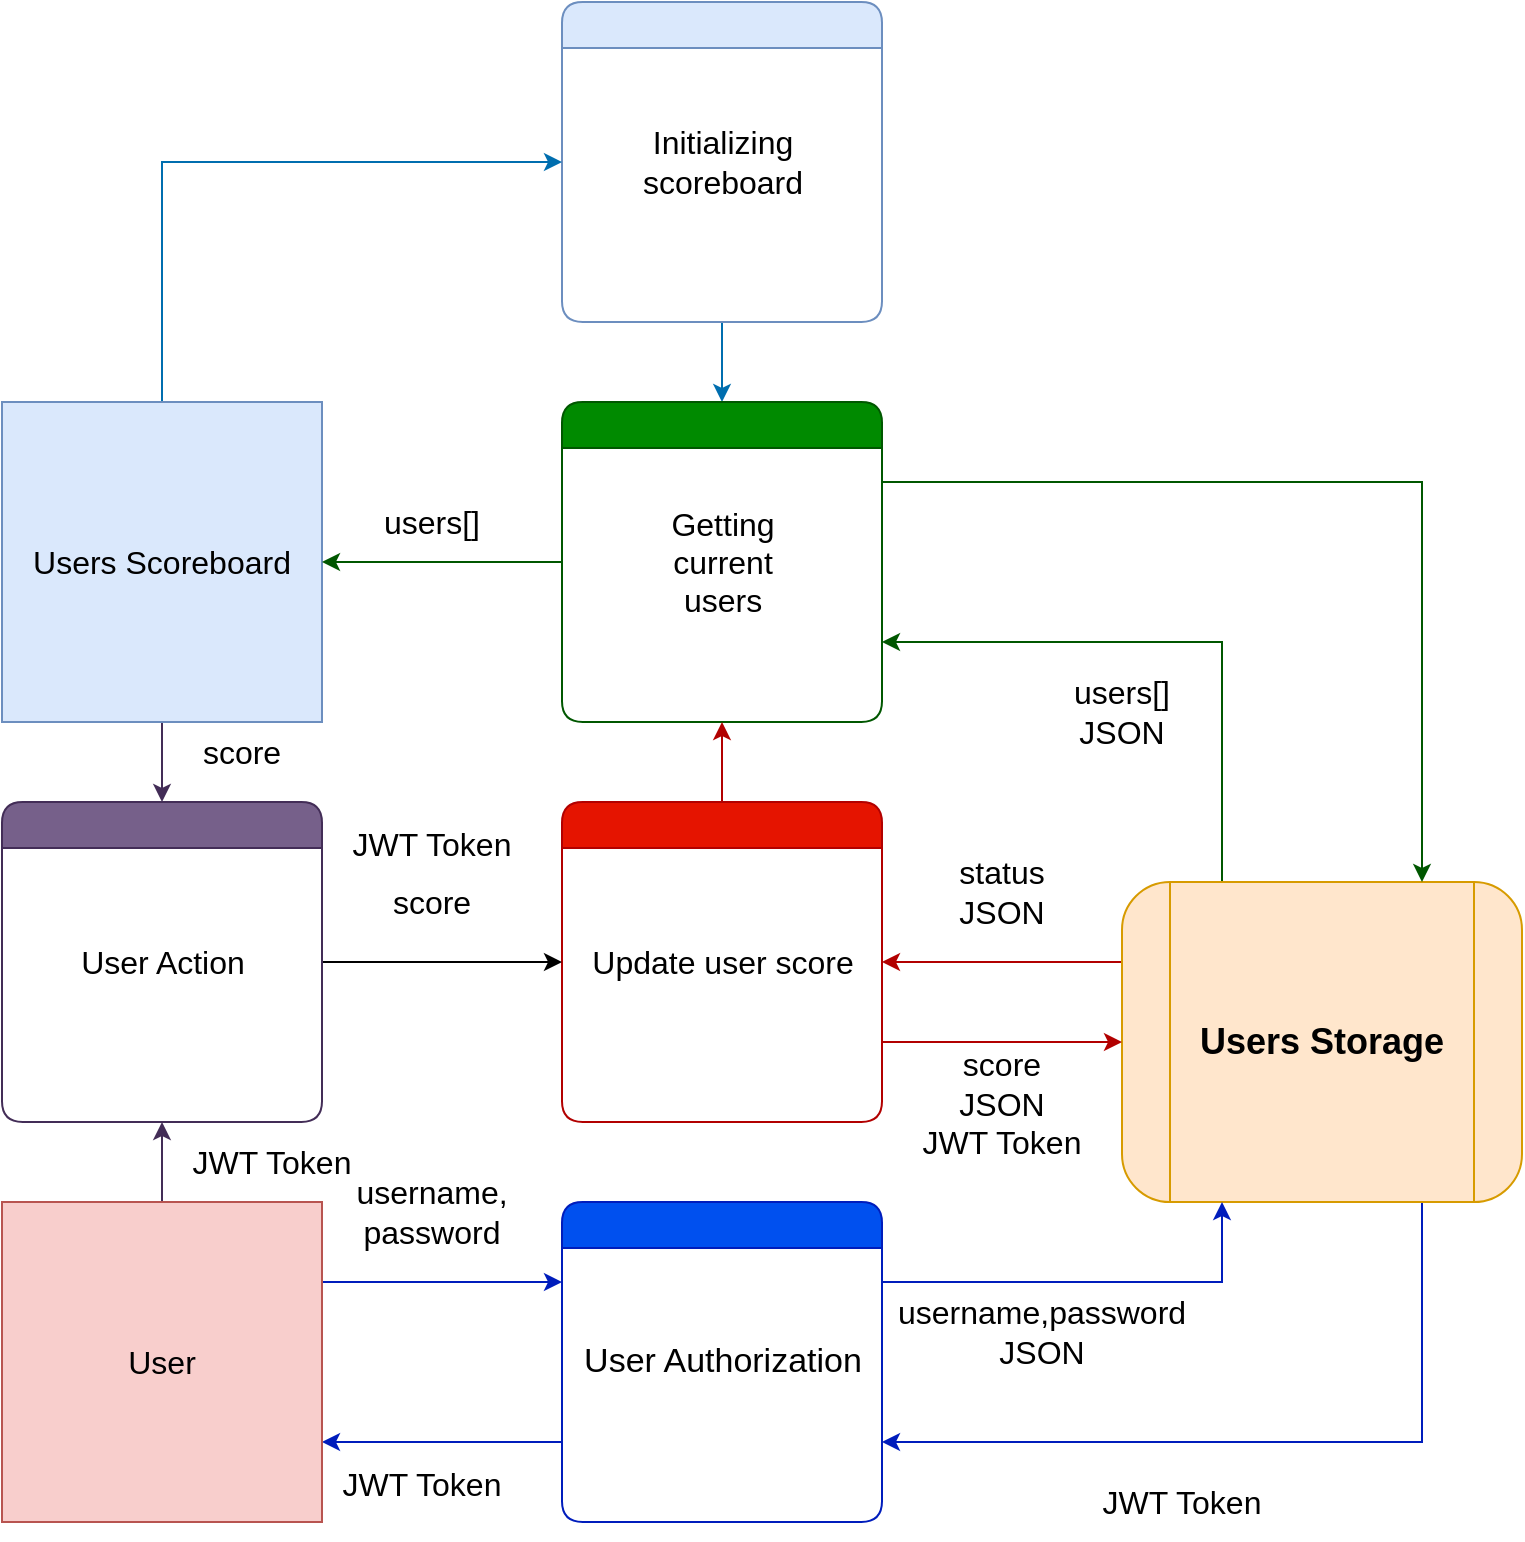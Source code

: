 <mxfile version="24.7.10">
  <diagram name="Page-1" id="5d7acffa-a066-3a61-03fe-96351882024d">
    <mxGraphModel dx="1500" dy="1657" grid="1" gridSize="10" guides="1" tooltips="1" connect="1" arrows="1" fold="1" page="1" pageScale="1" pageWidth="1100" pageHeight="850" background="#ffffff" math="0" shadow="0">
      <root>
        <mxCell id="0" />
        <mxCell id="1" parent="0" />
        <mxCell id="Yw48TBIQzWOFJsRHYw03-60" style="edgeStyle=orthogonalEdgeStyle;rounded=0;orthogonalLoop=1;jettySize=auto;html=1;exitX=0.75;exitY=1;exitDx=0;exitDy=0;entryX=1;entryY=0.75;entryDx=0;entryDy=0;fillColor=#0050ef;strokeColor=#001DBC;" edge="1" parent="1" source="Yw48TBIQzWOFJsRHYw03-13" target="Yw48TBIQzWOFJsRHYw03-16">
          <mxGeometry relative="1" as="geometry" />
        </mxCell>
        <mxCell id="Yw48TBIQzWOFJsRHYw03-68" style="edgeStyle=orthogonalEdgeStyle;rounded=0;orthogonalLoop=1;jettySize=auto;html=1;exitX=0;exitY=0.25;exitDx=0;exitDy=0;entryX=1;entryY=0.5;entryDx=0;entryDy=0;fillColor=#e51400;strokeColor=#B20000;" edge="1" parent="1" source="Yw48TBIQzWOFJsRHYw03-13" target="Yw48TBIQzWOFJsRHYw03-64">
          <mxGeometry relative="1" as="geometry" />
        </mxCell>
        <mxCell id="Yw48TBIQzWOFJsRHYw03-89" style="edgeStyle=orthogonalEdgeStyle;rounded=0;orthogonalLoop=1;jettySize=auto;html=1;exitX=0.25;exitY=0;exitDx=0;exitDy=0;entryX=1;entryY=0.75;entryDx=0;entryDy=0;fillColor=#008a00;strokeColor=#005700;" edge="1" parent="1" source="Yw48TBIQzWOFJsRHYw03-13" target="Yw48TBIQzWOFJsRHYw03-47">
          <mxGeometry relative="1" as="geometry" />
        </mxCell>
        <mxCell id="Yw48TBIQzWOFJsRHYw03-13" value="&lt;font style=&quot;font-size: 18px;&quot;&gt;Users Storage&lt;/font&gt;" style="shape=process;whiteSpace=wrap;html=1;backgroundOutline=1;fontStyle=1;startSize=23;rounded=1;fillColor=#ffe6cc;strokeColor=#d79b00;" vertex="1" parent="1">
          <mxGeometry x="600" y="400" width="200" height="160" as="geometry" />
        </mxCell>
        <mxCell id="Yw48TBIQzWOFJsRHYw03-15" value="&lt;span style=&quot;font-size: 16px;&quot;&gt;usern&lt;/span&gt;&lt;span style=&quot;background-color: initial; font-size: 16px;&quot;&gt;ame,password&lt;/span&gt;&lt;span style=&quot;color: rgba(0, 0, 0, 0); font-family: monospace; font-size: 0px; text-align: start; text-wrap: nowrap;&quot;&gt;%3CmxGraphModel%3E%3Croot%3E%3CmxCell%20id%3D%220%22%2F%3E%3CmxCell%20id%3D%221%22%20parent%3D%220%22%2F%3E%3CmxCell%20id%3D%222%22%20value%3D%22%26lt%3Bspan%20style%3D%26quot%3Bfont-size%3A%2016px%3B%26quot%3B%26gt%3Busern%26lt%3B%2Fspan%26gt%3B%26lt%3Bspan%20style%3D%26quot%3Bfont-size%3A%2016px%3B%20background-color%3A%20initial%3B%26quot%3B%26gt%3Bame%2C%20password%26lt%3B%2Fspan%26gt%3B%22%20style%3D%22text%3Bhtml%3D1%3Balign%3Dcenter%3BverticalAlign%3Dmiddle%3BwhiteSpace%3Dwrap%3Brounded%3D0%3B%22%20vertex%3D%221%22%20parent%3D%221%22%3E%3CmxGeometry%20x%3D%22500%22%20y%3D%22540%22%20width%3D%22100%22%20height%3D%2250%22%20as%3D%22geometry%22%2F%3E%3C%2FmxCell%3E%3C%2Froot%3E%3C%2FmxGraphModel%3E&lt;/span&gt;&lt;span style=&quot;font-size: 16px;&quot;&gt;&lt;br&gt;JSON&lt;/span&gt;" style="text;html=1;align=center;verticalAlign=middle;whiteSpace=wrap;rounded=0;" vertex="1" parent="1">
          <mxGeometry x="510" y="600" width="100" height="50" as="geometry" />
        </mxCell>
        <mxCell id="Yw48TBIQzWOFJsRHYw03-37" style="edgeStyle=orthogonalEdgeStyle;rounded=0;orthogonalLoop=1;jettySize=auto;html=1;exitX=0;exitY=0.75;exitDx=0;exitDy=0;entryX=1;entryY=0.75;entryDx=0;entryDy=0;fillColor=#0050ef;strokeColor=#001DBC;" edge="1" parent="1" source="Yw48TBIQzWOFJsRHYw03-16" target="Yw48TBIQzWOFJsRHYw03-35">
          <mxGeometry relative="1" as="geometry" />
        </mxCell>
        <mxCell id="Yw48TBIQzWOFJsRHYw03-59" style="edgeStyle=orthogonalEdgeStyle;rounded=0;orthogonalLoop=1;jettySize=auto;html=1;exitX=1;exitY=0.25;exitDx=0;exitDy=0;entryX=0.25;entryY=1;entryDx=0;entryDy=0;fillColor=#0050ef;strokeColor=#001DBC;" edge="1" parent="1" source="Yw48TBIQzWOFJsRHYw03-16" target="Yw48TBIQzWOFJsRHYw03-13">
          <mxGeometry relative="1" as="geometry" />
        </mxCell>
        <mxCell id="Yw48TBIQzWOFJsRHYw03-16" value="" style="swimlane;whiteSpace=wrap;html=1;rounded=1;fillColor=#0050ef;strokeColor=#001DBC;fontColor=#ffffff;" vertex="1" parent="1">
          <mxGeometry x="320" y="560" width="160" height="160" as="geometry" />
        </mxCell>
        <mxCell id="Yw48TBIQzWOFJsRHYw03-17" value="&lt;span style=&quot;font-size: 17px;&quot;&gt;User Authorization&lt;/span&gt;" style="text;html=1;align=center;verticalAlign=middle;resizable=0;points=[];autosize=1;" vertex="1" parent="Yw48TBIQzWOFJsRHYw03-16">
          <mxGeometry y="65" width="160" height="30" as="geometry" />
        </mxCell>
        <mxCell id="Yw48TBIQzWOFJsRHYw03-22" value="&lt;font style=&quot;font-size: 16px;&quot;&gt;JWT Token&lt;/font&gt;" style="text;html=1;align=center;verticalAlign=middle;whiteSpace=wrap;rounded=0;" vertex="1" parent="1">
          <mxGeometry x="585" y="690" width="90" height="39" as="geometry" />
        </mxCell>
        <mxCell id="Yw48TBIQzWOFJsRHYw03-93" style="edgeStyle=orthogonalEdgeStyle;rounded=0;orthogonalLoop=1;jettySize=auto;html=1;exitX=0.5;exitY=1;exitDx=0;exitDy=0;entryX=0.5;entryY=0;entryDx=0;entryDy=0;fillColor=#1ba1e2;strokeColor=#006EAF;" edge="1" parent="1" source="Yw48TBIQzWOFJsRHYw03-23" target="Yw48TBIQzWOFJsRHYw03-47">
          <mxGeometry relative="1" as="geometry" />
        </mxCell>
        <mxCell id="Yw48TBIQzWOFJsRHYw03-23" value="" style="swimlane;whiteSpace=wrap;html=1;rounded=1;fillColor=#dae8fc;strokeColor=#6c8ebf;" vertex="1" parent="1">
          <mxGeometry x="320" y="-40" width="160" height="160" as="geometry" />
        </mxCell>
        <mxCell id="Yw48TBIQzWOFJsRHYw03-24" value="&lt;span style=&quot;font-size: 16px;&quot;&gt;Initializing &lt;br style=&quot;font-size: 16px;&quot;&gt;scoreboard&lt;/span&gt;" style="text;html=1;align=center;verticalAlign=middle;resizable=0;points=[];autosize=1;fontSize=16;" vertex="1" parent="Yw48TBIQzWOFJsRHYw03-23">
          <mxGeometry x="30" y="55" width="100" height="50" as="geometry" />
        </mxCell>
        <mxCell id="Yw48TBIQzWOFJsRHYw03-90" style="edgeStyle=orthogonalEdgeStyle;rounded=0;orthogonalLoop=1;jettySize=auto;html=1;exitX=0.5;exitY=0;exitDx=0;exitDy=0;entryX=0;entryY=0.5;entryDx=0;entryDy=0;fontColor=#66B2FF;labelBackgroundColor=#66B2FF;fillColor=#1ba1e2;strokeColor=#006EAF;" edge="1" parent="1" source="Yw48TBIQzWOFJsRHYw03-29" target="Yw48TBIQzWOFJsRHYw03-23">
          <mxGeometry relative="1" as="geometry" />
        </mxCell>
        <mxCell id="Yw48TBIQzWOFJsRHYw03-101" style="edgeStyle=orthogonalEdgeStyle;rounded=0;orthogonalLoop=1;jettySize=auto;html=1;exitX=0.5;exitY=1;exitDx=0;exitDy=0;entryX=0.5;entryY=0;entryDx=0;entryDy=0;fillColor=#76608a;strokeColor=#432D57;" edge="1" parent="1" source="Yw48TBIQzWOFJsRHYw03-29" target="Yw48TBIQzWOFJsRHYw03-95">
          <mxGeometry relative="1" as="geometry" />
        </mxCell>
        <mxCell id="Yw48TBIQzWOFJsRHYw03-29" value="&lt;font style=&quot;font-size: 16px;&quot;&gt;Users Scoreboard&lt;/font&gt;" style="whiteSpace=wrap;html=1;aspect=fixed;fillColor=#dae8fc;strokeColor=#6c8ebf;" vertex="1" parent="1">
          <mxGeometry x="40" y="160" width="160" height="160" as="geometry" />
        </mxCell>
        <mxCell id="Yw48TBIQzWOFJsRHYw03-61" style="edgeStyle=orthogonalEdgeStyle;rounded=0;orthogonalLoop=1;jettySize=auto;html=1;exitX=1;exitY=0.25;exitDx=0;exitDy=0;entryX=0;entryY=0.25;entryDx=0;entryDy=0;fillColor=#0050ef;strokeColor=#001DBC;" edge="1" parent="1" source="Yw48TBIQzWOFJsRHYw03-35" target="Yw48TBIQzWOFJsRHYw03-16">
          <mxGeometry relative="1" as="geometry" />
        </mxCell>
        <mxCell id="Yw48TBIQzWOFJsRHYw03-102" style="edgeStyle=orthogonalEdgeStyle;rounded=0;orthogonalLoop=1;jettySize=auto;html=1;exitX=0.5;exitY=0;exitDx=0;exitDy=0;entryX=0.5;entryY=1;entryDx=0;entryDy=0;fillColor=#76608a;strokeColor=#432D57;" edge="1" parent="1" source="Yw48TBIQzWOFJsRHYw03-35" target="Yw48TBIQzWOFJsRHYw03-95">
          <mxGeometry relative="1" as="geometry" />
        </mxCell>
        <mxCell id="Yw48TBIQzWOFJsRHYw03-35" value="&lt;font style=&quot;font-size: 16px;&quot;&gt;User&lt;/font&gt;" style="whiteSpace=wrap;html=1;aspect=fixed;fillColor=#f8cecc;strokeColor=#b85450;" vertex="1" parent="1">
          <mxGeometry x="40" y="560" width="160" height="160" as="geometry" />
        </mxCell>
        <mxCell id="Yw48TBIQzWOFJsRHYw03-43" value="&lt;font style=&quot;font-size: 16px;&quot;&gt;JWT Token&lt;/font&gt;" style="text;html=1;align=center;verticalAlign=middle;whiteSpace=wrap;rounded=0;" vertex="1" parent="1">
          <mxGeometry x="205" y="681" width="90" height="39" as="geometry" />
        </mxCell>
        <mxCell id="Yw48TBIQzWOFJsRHYw03-87" style="edgeStyle=orthogonalEdgeStyle;rounded=0;orthogonalLoop=1;jettySize=auto;html=1;exitX=0;exitY=0.5;exitDx=0;exitDy=0;fillColor=#008a00;strokeColor=#005700;" edge="1" parent="1" source="Yw48TBIQzWOFJsRHYw03-47" target="Yw48TBIQzWOFJsRHYw03-29">
          <mxGeometry relative="1" as="geometry" />
        </mxCell>
        <mxCell id="Yw48TBIQzWOFJsRHYw03-88" style="edgeStyle=orthogonalEdgeStyle;rounded=0;orthogonalLoop=1;jettySize=auto;html=1;exitX=1;exitY=0.25;exitDx=0;exitDy=0;entryX=0.75;entryY=0;entryDx=0;entryDy=0;fillColor=#008a00;strokeColor=#005700;" edge="1" parent="1" source="Yw48TBIQzWOFJsRHYw03-47" target="Yw48TBIQzWOFJsRHYw03-13">
          <mxGeometry relative="1" as="geometry" />
        </mxCell>
        <mxCell id="Yw48TBIQzWOFJsRHYw03-47" value="" style="swimlane;whiteSpace=wrap;html=1;rounded=1;fillColor=#008a00;strokeColor=#005700;fontColor=#ffffff;" vertex="1" parent="1">
          <mxGeometry x="320" y="160" width="160" height="160" as="geometry" />
        </mxCell>
        <mxCell id="Yw48TBIQzWOFJsRHYw03-48" value="Getting&lt;br&gt;current&lt;br&gt;users" style="text;html=1;align=center;verticalAlign=middle;resizable=0;points=[];autosize=1;fontSize=16;" vertex="1" parent="Yw48TBIQzWOFJsRHYw03-47">
          <mxGeometry x="40" y="45" width="80" height="70" as="geometry" />
        </mxCell>
        <mxCell id="Yw48TBIQzWOFJsRHYw03-62" value="&lt;span style=&quot;font-size: 16px;&quot;&gt;usern&lt;/span&gt;&lt;span style=&quot;font-size: 16px; background-color: initial;&quot;&gt;ame, password&lt;/span&gt;" style="text;html=1;align=center;verticalAlign=middle;whiteSpace=wrap;rounded=0;" vertex="1" parent="1">
          <mxGeometry x="205" y="540" width="100" height="50" as="geometry" />
        </mxCell>
        <mxCell id="Yw48TBIQzWOFJsRHYw03-67" style="edgeStyle=orthogonalEdgeStyle;rounded=0;orthogonalLoop=1;jettySize=auto;html=1;exitX=1;exitY=0.75;exitDx=0;exitDy=0;entryX=0;entryY=0.5;entryDx=0;entryDy=0;fillColor=#e51400;strokeColor=#B20000;" edge="1" parent="1" source="Yw48TBIQzWOFJsRHYw03-64" target="Yw48TBIQzWOFJsRHYw03-13">
          <mxGeometry relative="1" as="geometry" />
        </mxCell>
        <mxCell id="Yw48TBIQzWOFJsRHYw03-100" style="edgeStyle=orthogonalEdgeStyle;rounded=0;orthogonalLoop=1;jettySize=auto;html=1;exitX=0.5;exitY=0;exitDx=0;exitDy=0;entryX=0.5;entryY=1;entryDx=0;entryDy=0;fillColor=#e51400;strokeColor=#B20000;" edge="1" parent="1" source="Yw48TBIQzWOFJsRHYw03-64" target="Yw48TBIQzWOFJsRHYw03-47">
          <mxGeometry relative="1" as="geometry" />
        </mxCell>
        <mxCell id="Yw48TBIQzWOFJsRHYw03-64" value="" style="swimlane;whiteSpace=wrap;html=1;rounded=1;fillColor=#e51400;strokeColor=#B20000;fontColor=#ffffff;" vertex="1" parent="1">
          <mxGeometry x="320" y="360" width="160" height="160" as="geometry" />
        </mxCell>
        <mxCell id="Yw48TBIQzWOFJsRHYw03-65" value="Update user score" style="text;html=1;align=center;verticalAlign=middle;resizable=0;points=[];autosize=1;fontSize=16;" vertex="1" parent="Yw48TBIQzWOFJsRHYw03-64">
          <mxGeometry x="5" y="65" width="150" height="30" as="geometry" />
        </mxCell>
        <mxCell id="Yw48TBIQzWOFJsRHYw03-72" value="&lt;font style=&quot;font-size: 16px;&quot;&gt;JWT Token&lt;/font&gt;" style="text;html=1;align=center;verticalAlign=middle;whiteSpace=wrap;rounded=0;" vertex="1" parent="1">
          <mxGeometry x="210" y="361" width="90" height="39" as="geometry" />
        </mxCell>
        <mxCell id="Yw48TBIQzWOFJsRHYw03-74" value="&lt;span style=&quot;font-size: 16px;&quot;&gt;score&lt;/span&gt;" style="text;html=1;align=center;verticalAlign=middle;whiteSpace=wrap;rounded=0;" vertex="1" parent="1">
          <mxGeometry x="225" y="395" width="60" height="30" as="geometry" />
        </mxCell>
        <mxCell id="Yw48TBIQzWOFJsRHYw03-75" value="&lt;font style=&quot;font-size: 16px;&quot;&gt;score&lt;br&gt;JSON&lt;/font&gt;" style="text;html=1;align=center;verticalAlign=middle;whiteSpace=wrap;rounded=0;" vertex="1" parent="1">
          <mxGeometry x="510" y="485.5" width="60" height="30" as="geometry" />
        </mxCell>
        <mxCell id="Yw48TBIQzWOFJsRHYw03-76" value="&lt;font style=&quot;font-size: 16px;&quot;&gt;JWT Token&lt;/font&gt;" style="text;html=1;align=center;verticalAlign=middle;whiteSpace=wrap;rounded=0;" vertex="1" parent="1">
          <mxGeometry x="495" y="510" width="90" height="39" as="geometry" />
        </mxCell>
        <mxCell id="Yw48TBIQzWOFJsRHYw03-91" value="&lt;font style=&quot;font-size: 16px;&quot;&gt;users[]&lt;/font&gt;" style="text;html=1;align=center;verticalAlign=middle;whiteSpace=wrap;rounded=0;" vertex="1" parent="1">
          <mxGeometry x="225" y="205" width="60" height="30" as="geometry" />
        </mxCell>
        <mxCell id="Yw48TBIQzWOFJsRHYw03-92" value="&lt;font style=&quot;font-size: 16px;&quot;&gt;users[]&lt;br&gt;JSON&lt;/font&gt;" style="text;html=1;align=center;verticalAlign=middle;whiteSpace=wrap;rounded=0;" vertex="1" parent="1">
          <mxGeometry x="570" y="300" width="60" height="30" as="geometry" />
        </mxCell>
        <mxCell id="Yw48TBIQzWOFJsRHYw03-94" value="&lt;font style=&quot;font-size: 16px;&quot;&gt;status&lt;br&gt;JSON&lt;/font&gt;" style="text;html=1;align=center;verticalAlign=middle;whiteSpace=wrap;rounded=0;" vertex="1" parent="1">
          <mxGeometry x="510" y="390" width="60" height="30" as="geometry" />
        </mxCell>
        <mxCell id="Yw48TBIQzWOFJsRHYw03-99" style="edgeStyle=orthogonalEdgeStyle;rounded=0;orthogonalLoop=1;jettySize=auto;html=1;exitX=1;exitY=0.5;exitDx=0;exitDy=0;entryX=0;entryY=0.5;entryDx=0;entryDy=0;" edge="1" parent="1" source="Yw48TBIQzWOFJsRHYw03-95" target="Yw48TBIQzWOFJsRHYw03-64">
          <mxGeometry relative="1" as="geometry" />
        </mxCell>
        <mxCell id="Yw48TBIQzWOFJsRHYw03-95" value="" style="swimlane;whiteSpace=wrap;html=1;rounded=1;fillColor=#76608a;strokeColor=#432D57;fontColor=#ffffff;" vertex="1" parent="1">
          <mxGeometry x="40" y="360" width="160" height="160" as="geometry" />
        </mxCell>
        <mxCell id="Yw48TBIQzWOFJsRHYw03-96" value="User Action" style="text;html=1;align=center;verticalAlign=middle;resizable=0;points=[];autosize=1;fontSize=16;" vertex="1" parent="Yw48TBIQzWOFJsRHYw03-95">
          <mxGeometry x="25" y="65" width="110" height="30" as="geometry" />
        </mxCell>
        <mxCell id="Yw48TBIQzWOFJsRHYw03-103" value="&lt;font style=&quot;font-size: 16px;&quot;&gt;JWT Token&lt;/font&gt;" style="text;html=1;align=center;verticalAlign=middle;whiteSpace=wrap;rounded=0;" vertex="1" parent="1">
          <mxGeometry x="130" y="520" width="90" height="39" as="geometry" />
        </mxCell>
        <mxCell id="Yw48TBIQzWOFJsRHYw03-104" value="&lt;span style=&quot;font-size: 16px;&quot;&gt;score&lt;/span&gt;" style="text;html=1;align=center;verticalAlign=middle;whiteSpace=wrap;rounded=0;" vertex="1" parent="1">
          <mxGeometry x="130" y="320" width="60" height="30" as="geometry" />
        </mxCell>
      </root>
    </mxGraphModel>
  </diagram>
</mxfile>

